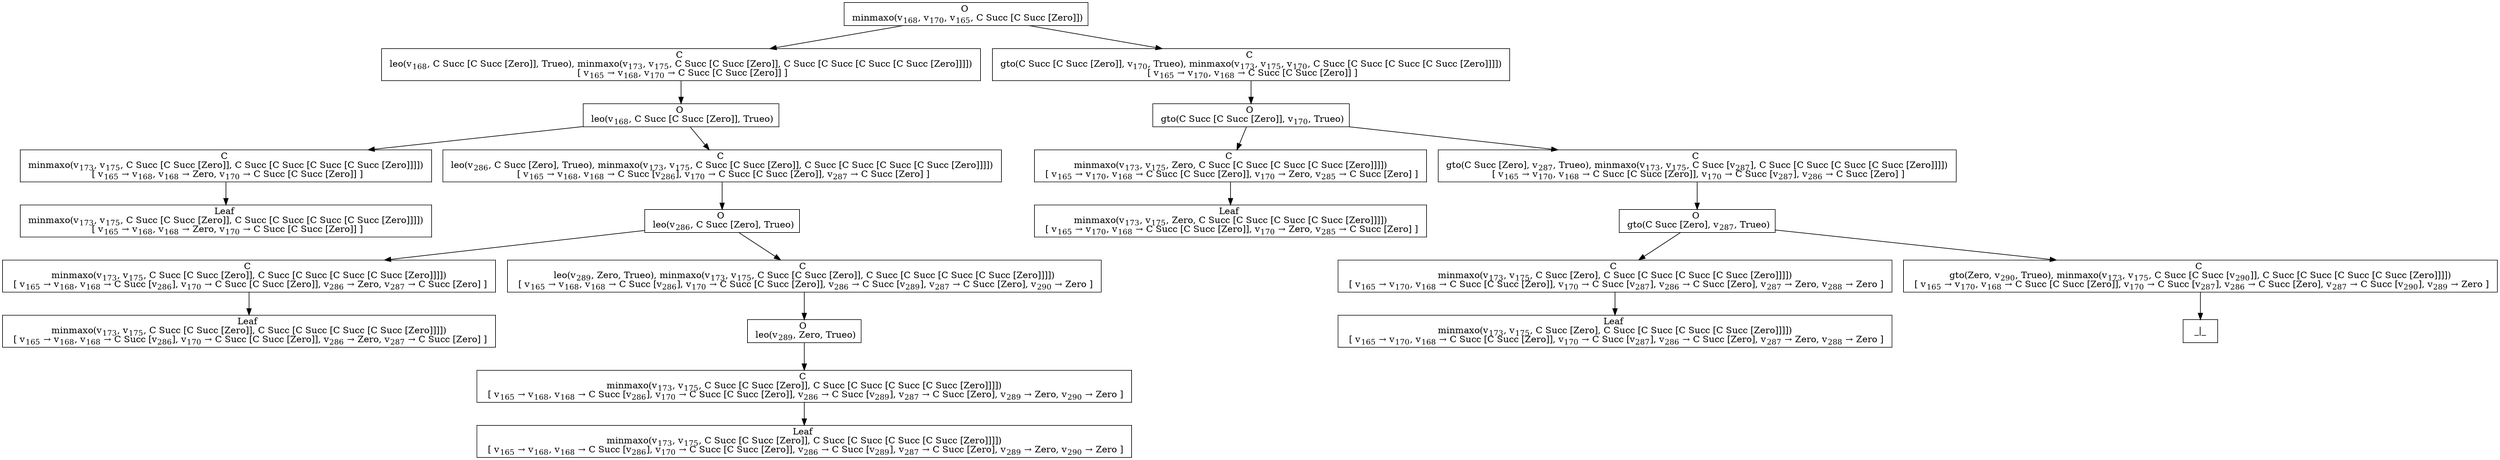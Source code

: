 digraph {
    graph [rankdir=TB
          ,bgcolor=transparent];
    node [shape=box
         ,fillcolor=white
         ,style=filled];
    0 [label=<O <BR/> minmaxo(v<SUB>168</SUB>, v<SUB>170</SUB>, v<SUB>165</SUB>, C Succ [C Succ [Zero]])>];
    1 [label=<C <BR/> leo(v<SUB>168</SUB>, C Succ [C Succ [Zero]], Trueo), minmaxo(v<SUB>173</SUB>, v<SUB>175</SUB>, C Succ [C Succ [Zero]], C Succ [C Succ [C Succ [C Succ [Zero]]]]) <BR/>  [ v<SUB>165</SUB> &rarr; v<SUB>168</SUB>, v<SUB>170</SUB> &rarr; C Succ [C Succ [Zero]] ] >];
    2 [label=<C <BR/> gto(C Succ [C Succ [Zero]], v<SUB>170</SUB>, Trueo), minmaxo(v<SUB>173</SUB>, v<SUB>175</SUB>, v<SUB>170</SUB>, C Succ [C Succ [C Succ [C Succ [Zero]]]]) <BR/>  [ v<SUB>165</SUB> &rarr; v<SUB>170</SUB>, v<SUB>168</SUB> &rarr; C Succ [C Succ [Zero]] ] >];
    3 [label=<O <BR/> leo(v<SUB>168</SUB>, C Succ [C Succ [Zero]], Trueo)>];
    4 [label=<C <BR/> minmaxo(v<SUB>173</SUB>, v<SUB>175</SUB>, C Succ [C Succ [Zero]], C Succ [C Succ [C Succ [C Succ [Zero]]]]) <BR/>  [ v<SUB>165</SUB> &rarr; v<SUB>168</SUB>, v<SUB>168</SUB> &rarr; Zero, v<SUB>170</SUB> &rarr; C Succ [C Succ [Zero]] ] >];
    5 [label=<C <BR/> leo(v<SUB>286</SUB>, C Succ [Zero], Trueo), minmaxo(v<SUB>173</SUB>, v<SUB>175</SUB>, C Succ [C Succ [Zero]], C Succ [C Succ [C Succ [C Succ [Zero]]]]) <BR/>  [ v<SUB>165</SUB> &rarr; v<SUB>168</SUB>, v<SUB>168</SUB> &rarr; C Succ [v<SUB>286</SUB>], v<SUB>170</SUB> &rarr; C Succ [C Succ [Zero]], v<SUB>287</SUB> &rarr; C Succ [Zero] ] >];
    6 [label=<Leaf <BR/> minmaxo(v<SUB>173</SUB>, v<SUB>175</SUB>, C Succ [C Succ [Zero]], C Succ [C Succ [C Succ [C Succ [Zero]]]]) <BR/>  [ v<SUB>165</SUB> &rarr; v<SUB>168</SUB>, v<SUB>168</SUB> &rarr; Zero, v<SUB>170</SUB> &rarr; C Succ [C Succ [Zero]] ] >];
    7 [label=<O <BR/> leo(v<SUB>286</SUB>, C Succ [Zero], Trueo)>];
    8 [label=<C <BR/> minmaxo(v<SUB>173</SUB>, v<SUB>175</SUB>, C Succ [C Succ [Zero]], C Succ [C Succ [C Succ [C Succ [Zero]]]]) <BR/>  [ v<SUB>165</SUB> &rarr; v<SUB>168</SUB>, v<SUB>168</SUB> &rarr; C Succ [v<SUB>286</SUB>], v<SUB>170</SUB> &rarr; C Succ [C Succ [Zero]], v<SUB>286</SUB> &rarr; Zero, v<SUB>287</SUB> &rarr; C Succ [Zero] ] >];
    9 [label=<C <BR/> leo(v<SUB>289</SUB>, Zero, Trueo), minmaxo(v<SUB>173</SUB>, v<SUB>175</SUB>, C Succ [C Succ [Zero]], C Succ [C Succ [C Succ [C Succ [Zero]]]]) <BR/>  [ v<SUB>165</SUB> &rarr; v<SUB>168</SUB>, v<SUB>168</SUB> &rarr; C Succ [v<SUB>286</SUB>], v<SUB>170</SUB> &rarr; C Succ [C Succ [Zero]], v<SUB>286</SUB> &rarr; C Succ [v<SUB>289</SUB>], v<SUB>287</SUB> &rarr; C Succ [Zero], v<SUB>290</SUB> &rarr; Zero ] >];
    10 [label=<Leaf <BR/> minmaxo(v<SUB>173</SUB>, v<SUB>175</SUB>, C Succ [C Succ [Zero]], C Succ [C Succ [C Succ [C Succ [Zero]]]]) <BR/>  [ v<SUB>165</SUB> &rarr; v<SUB>168</SUB>, v<SUB>168</SUB> &rarr; C Succ [v<SUB>286</SUB>], v<SUB>170</SUB> &rarr; C Succ [C Succ [Zero]], v<SUB>286</SUB> &rarr; Zero, v<SUB>287</SUB> &rarr; C Succ [Zero] ] >];
    11 [label=<O <BR/> leo(v<SUB>289</SUB>, Zero, Trueo)>];
    12 [label=<C <BR/> minmaxo(v<SUB>173</SUB>, v<SUB>175</SUB>, C Succ [C Succ [Zero]], C Succ [C Succ [C Succ [C Succ [Zero]]]]) <BR/>  [ v<SUB>165</SUB> &rarr; v<SUB>168</SUB>, v<SUB>168</SUB> &rarr; C Succ [v<SUB>286</SUB>], v<SUB>170</SUB> &rarr; C Succ [C Succ [Zero]], v<SUB>286</SUB> &rarr; C Succ [v<SUB>289</SUB>], v<SUB>287</SUB> &rarr; C Succ [Zero], v<SUB>289</SUB> &rarr; Zero, v<SUB>290</SUB> &rarr; Zero ] >];
    13 [label=<Leaf <BR/> minmaxo(v<SUB>173</SUB>, v<SUB>175</SUB>, C Succ [C Succ [Zero]], C Succ [C Succ [C Succ [C Succ [Zero]]]]) <BR/>  [ v<SUB>165</SUB> &rarr; v<SUB>168</SUB>, v<SUB>168</SUB> &rarr; C Succ [v<SUB>286</SUB>], v<SUB>170</SUB> &rarr; C Succ [C Succ [Zero]], v<SUB>286</SUB> &rarr; C Succ [v<SUB>289</SUB>], v<SUB>287</SUB> &rarr; C Succ [Zero], v<SUB>289</SUB> &rarr; Zero, v<SUB>290</SUB> &rarr; Zero ] >];
    14 [label=<O <BR/> gto(C Succ [C Succ [Zero]], v<SUB>170</SUB>, Trueo)>];
    15 [label=<C <BR/> minmaxo(v<SUB>173</SUB>, v<SUB>175</SUB>, Zero, C Succ [C Succ [C Succ [C Succ [Zero]]]]) <BR/>  [ v<SUB>165</SUB> &rarr; v<SUB>170</SUB>, v<SUB>168</SUB> &rarr; C Succ [C Succ [Zero]], v<SUB>170</SUB> &rarr; Zero, v<SUB>285</SUB> &rarr; C Succ [Zero] ] >];
    16 [label=<C <BR/> gto(C Succ [Zero], v<SUB>287</SUB>, Trueo), minmaxo(v<SUB>173</SUB>, v<SUB>175</SUB>, C Succ [v<SUB>287</SUB>], C Succ [C Succ [C Succ [C Succ [Zero]]]]) <BR/>  [ v<SUB>165</SUB> &rarr; v<SUB>170</SUB>, v<SUB>168</SUB> &rarr; C Succ [C Succ [Zero]], v<SUB>170</SUB> &rarr; C Succ [v<SUB>287</SUB>], v<SUB>286</SUB> &rarr; C Succ [Zero] ] >];
    17 [label=<Leaf <BR/> minmaxo(v<SUB>173</SUB>, v<SUB>175</SUB>, Zero, C Succ [C Succ [C Succ [C Succ [Zero]]]]) <BR/>  [ v<SUB>165</SUB> &rarr; v<SUB>170</SUB>, v<SUB>168</SUB> &rarr; C Succ [C Succ [Zero]], v<SUB>170</SUB> &rarr; Zero, v<SUB>285</SUB> &rarr; C Succ [Zero] ] >];
    18 [label=<O <BR/> gto(C Succ [Zero], v<SUB>287</SUB>, Trueo)>];
    19 [label=<C <BR/> minmaxo(v<SUB>173</SUB>, v<SUB>175</SUB>, C Succ [Zero], C Succ [C Succ [C Succ [C Succ [Zero]]]]) <BR/>  [ v<SUB>165</SUB> &rarr; v<SUB>170</SUB>, v<SUB>168</SUB> &rarr; C Succ [C Succ [Zero]], v<SUB>170</SUB> &rarr; C Succ [v<SUB>287</SUB>], v<SUB>286</SUB> &rarr; C Succ [Zero], v<SUB>287</SUB> &rarr; Zero, v<SUB>288</SUB> &rarr; Zero ] >];
    20 [label=<C <BR/> gto(Zero, v<SUB>290</SUB>, Trueo), minmaxo(v<SUB>173</SUB>, v<SUB>175</SUB>, C Succ [C Succ [v<SUB>290</SUB>]], C Succ [C Succ [C Succ [C Succ [Zero]]]]) <BR/>  [ v<SUB>165</SUB> &rarr; v<SUB>170</SUB>, v<SUB>168</SUB> &rarr; C Succ [C Succ [Zero]], v<SUB>170</SUB> &rarr; C Succ [v<SUB>287</SUB>], v<SUB>286</SUB> &rarr; C Succ [Zero], v<SUB>287</SUB> &rarr; C Succ [v<SUB>290</SUB>], v<SUB>289</SUB> &rarr; Zero ] >];
    21 [label=<Leaf <BR/> minmaxo(v<SUB>173</SUB>, v<SUB>175</SUB>, C Succ [Zero], C Succ [C Succ [C Succ [C Succ [Zero]]]]) <BR/>  [ v<SUB>165</SUB> &rarr; v<SUB>170</SUB>, v<SUB>168</SUB> &rarr; C Succ [C Succ [Zero]], v<SUB>170</SUB> &rarr; C Succ [v<SUB>287</SUB>], v<SUB>286</SUB> &rarr; C Succ [Zero], v<SUB>287</SUB> &rarr; Zero, v<SUB>288</SUB> &rarr; Zero ] >];
    22 [label=<_|_>];
    0 -> 1 [label=""];
    0 -> 2 [label=""];
    1 -> 3 [label=""];
    2 -> 14 [label=""];
    3 -> 4 [label=""];
    3 -> 5 [label=""];
    4 -> 6 [label=""];
    5 -> 7 [label=""];
    7 -> 8 [label=""];
    7 -> 9 [label=""];
    8 -> 10 [label=""];
    9 -> 11 [label=""];
    11 -> 12 [label=""];
    12 -> 13 [label=""];
    14 -> 15 [label=""];
    14 -> 16 [label=""];
    15 -> 17 [label=""];
    16 -> 18 [label=""];
    18 -> 19 [label=""];
    18 -> 20 [label=""];
    19 -> 21 [label=""];
    20 -> 22 [label=""];
}